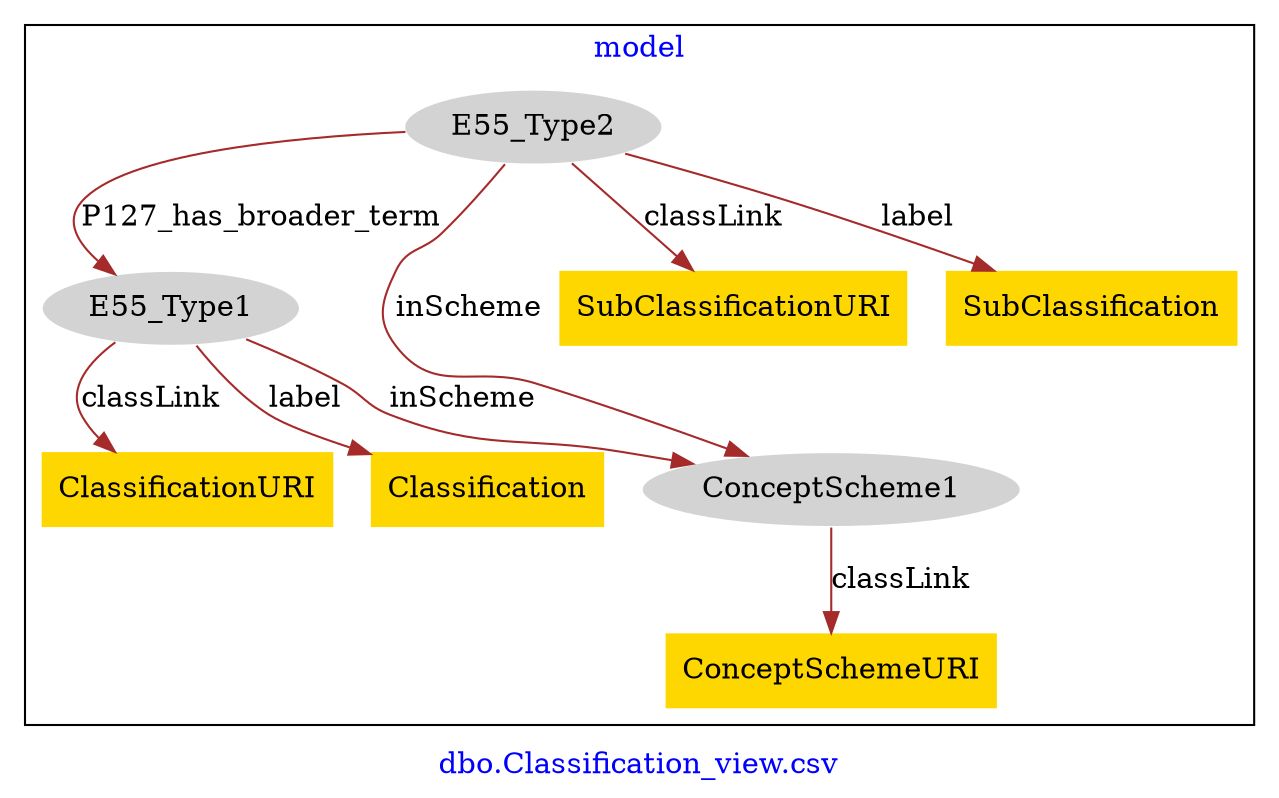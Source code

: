digraph n0 {
fontcolor="blue"
remincross="true"
label="dbo.Classification_view.csv"
subgraph cluster {
label="model"
n2[style="filled",color="white",fillcolor="lightgray",label="E55_Type1"];
n3[shape="plaintext",style="filled",fillcolor="gold",label="ClassificationURI"];
n4[shape="plaintext",style="filled",fillcolor="gold",label="Classification"];
n5[style="filled",color="white",fillcolor="lightgray",label="ConceptScheme1"];
n6[style="filled",color="white",fillcolor="lightgray",label="E55_Type2"];
n7[shape="plaintext",style="filled",fillcolor="gold",label="SubClassificationURI"];
n8[shape="plaintext",style="filled",fillcolor="gold",label="SubClassification"];
n9[shape="plaintext",style="filled",fillcolor="gold",label="ConceptSchemeURI"];
}
n2 -> n3[color="brown",fontcolor="black",label="classLink"]
n2 -> n4[color="brown",fontcolor="black",label="label"]
n2 -> n5[color="brown",fontcolor="black",label="inScheme"]
n6 -> n7[color="brown",fontcolor="black",label="classLink"]
n6 -> n8[color="brown",fontcolor="black",label="label"]
n6 -> n5[color="brown",fontcolor="black",label="inScheme"]
n5 -> n9[color="brown",fontcolor="black",label="classLink"]
n6 -> n2[color="brown",fontcolor="black",label="P127_has_broader_term"]
}
